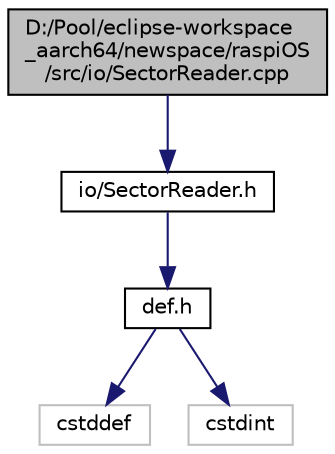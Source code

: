 digraph "D:/Pool/eclipse-workspace_aarch64/newspace/raspiOS/src/io/SectorReader.cpp"
{
  edge [fontname="Helvetica",fontsize="10",labelfontname="Helvetica",labelfontsize="10"];
  node [fontname="Helvetica",fontsize="10",shape=record];
  Node3748 [label="D:/Pool/eclipse-workspace\l_aarch64/newspace/raspiOS\l/src/io/SectorReader.cpp",height=0.2,width=0.4,color="black", fillcolor="grey75", style="filled", fontcolor="black"];
  Node3748 -> Node3749 [color="midnightblue",fontsize="10",style="solid",fontname="Helvetica"];
  Node3749 [label="io/SectorReader.h",height=0.2,width=0.4,color="black", fillcolor="white", style="filled",URL="$db/d73/_sector_reader_8h.html"];
  Node3749 -> Node3750 [color="midnightblue",fontsize="10",style="solid",fontname="Helvetica"];
  Node3750 [label="def.h",height=0.2,width=0.4,color="black", fillcolor="white", style="filled",URL="$d4/da4/def_8h.html"];
  Node3750 -> Node3751 [color="midnightblue",fontsize="10",style="solid",fontname="Helvetica"];
  Node3751 [label="cstddef",height=0.2,width=0.4,color="grey75", fillcolor="white", style="filled"];
  Node3750 -> Node3752 [color="midnightblue",fontsize="10",style="solid",fontname="Helvetica"];
  Node3752 [label="cstdint",height=0.2,width=0.4,color="grey75", fillcolor="white", style="filled"];
}

